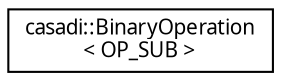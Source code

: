digraph "Graphical Class Hierarchy"
{
  edge [fontname="FreeSans.ttf",fontsize="10",labelfontname="FreeSans.ttf",labelfontsize="10"];
  node [fontname="FreeSans.ttf",fontsize="10",shape=record];
  rankdir="LR";
  Node1 [label="casadi::BinaryOperation\l\< OP_SUB \>",height=0.2,width=0.4,color="black", fillcolor="white", style="filled",URL="$df/d74/structcasadi_1_1BinaryOperation_3_01OP__SUB_01_4.html",tooltip="Subtraction. "];
}
